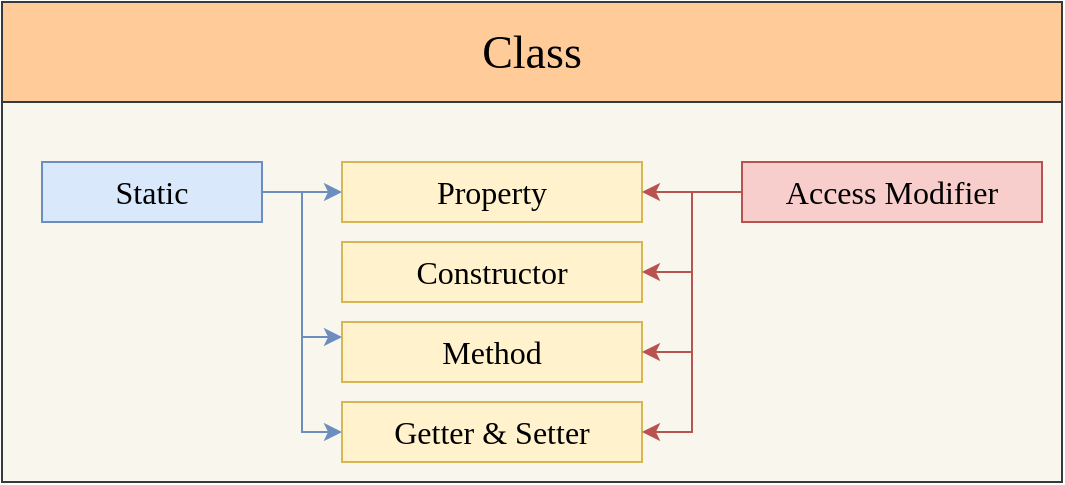 <mxfile version="13.0.1" type="device"><diagram id="_IdNzq4XBADQW4Tit1UG" name="Page-1"><mxGraphModel dx="1010" dy="579" grid="1" gridSize="10" guides="1" tooltips="1" connect="1" arrows="1" fold="1" page="1" pageScale="1" pageWidth="850" pageHeight="1100" math="0" shadow="0"><root><mxCell id="0"/><mxCell id="1" parent="0"/><mxCell id="mVa5JRRYqbBQaIJNvmye-1" value="" style="rounded=0;whiteSpace=wrap;html=1;fontFamily=Verdana;fontSize=16;fillColor=#f9f7ed;strokeColor=#36393d;" vertex="1" parent="1"><mxGeometry x="250" y="220" width="530" height="190" as="geometry"/></mxCell><mxCell id="mVa5JRRYqbBQaIJNvmye-2" value="Constructor" style="rounded=0;whiteSpace=wrap;html=1;fontFamily=Verdana;fontSize=16;fillColor=#fff2cc;strokeColor=#d6b656;" vertex="1" parent="1"><mxGeometry x="420" y="290" width="150" height="30" as="geometry"/></mxCell><mxCell id="mVa5JRRYqbBQaIJNvmye-3" value="&lt;font style=&quot;font-size: 23px&quot;&gt;Class&lt;/font&gt;" style="rounded=0;whiteSpace=wrap;html=1;fontFamily=Verdana;fontSize=16;fillColor=#ffcc99;strokeColor=#36393d;" vertex="1" parent="1"><mxGeometry x="250" y="170" width="530" height="50" as="geometry"/></mxCell><mxCell id="mVa5JRRYqbBQaIJNvmye-4" value="Property" style="rounded=0;whiteSpace=wrap;html=1;fontFamily=Verdana;fontSize=16;fillColor=#fff2cc;strokeColor=#d6b656;" vertex="1" parent="1"><mxGeometry x="420" y="250" width="150" height="30" as="geometry"/></mxCell><mxCell id="mVa5JRRYqbBQaIJNvmye-5" value="Method" style="rounded=0;whiteSpace=wrap;html=1;fontFamily=Verdana;fontSize=16;fillColor=#fff2cc;strokeColor=#d6b656;" vertex="1" parent="1"><mxGeometry x="420" y="330" width="150" height="30" as="geometry"/></mxCell><mxCell id="mVa5JRRYqbBQaIJNvmye-6" value="Getter &amp;amp; Setter" style="rounded=0;whiteSpace=wrap;html=1;fontFamily=Verdana;fontSize=16;fillColor=#fff2cc;strokeColor=#d6b656;" vertex="1" parent="1"><mxGeometry x="420" y="370" width="150" height="30" as="geometry"/></mxCell><mxCell id="mVa5JRRYqbBQaIJNvmye-7" style="edgeStyle=orthogonalEdgeStyle;rounded=0;orthogonalLoop=1;jettySize=auto;html=1;exitX=0;exitY=0.5;exitDx=0;exitDy=0;entryX=1;entryY=0.5;entryDx=0;entryDy=0;strokeWidth=1;fontFamily=Verdana;fontSize=16;fillColor=#f8cecc;strokeColor=#b85450;" edge="1" parent="1" source="mVa5JRRYqbBQaIJNvmye-11" target="mVa5JRRYqbBQaIJNvmye-4"><mxGeometry relative="1" as="geometry"/></mxCell><mxCell id="mVa5JRRYqbBQaIJNvmye-8" style="edgeStyle=orthogonalEdgeStyle;rounded=0;orthogonalLoop=1;jettySize=auto;html=1;exitX=0;exitY=0.5;exitDx=0;exitDy=0;entryX=1;entryY=0.5;entryDx=0;entryDy=0;strokeWidth=1;fontFamily=Verdana;fontSize=16;fillColor=#f8cecc;strokeColor=#b85450;" edge="1" parent="1" source="mVa5JRRYqbBQaIJNvmye-11" target="mVa5JRRYqbBQaIJNvmye-2"><mxGeometry relative="1" as="geometry"/></mxCell><mxCell id="mVa5JRRYqbBQaIJNvmye-9" style="edgeStyle=orthogonalEdgeStyle;rounded=0;orthogonalLoop=1;jettySize=auto;html=1;exitX=0;exitY=0.5;exitDx=0;exitDy=0;entryX=1;entryY=0.5;entryDx=0;entryDy=0;strokeWidth=1;fontFamily=Verdana;fontSize=16;fillColor=#f8cecc;strokeColor=#b85450;" edge="1" parent="1" source="mVa5JRRYqbBQaIJNvmye-11" target="mVa5JRRYqbBQaIJNvmye-5"><mxGeometry relative="1" as="geometry"/></mxCell><mxCell id="mVa5JRRYqbBQaIJNvmye-10" style="edgeStyle=orthogonalEdgeStyle;rounded=0;orthogonalLoop=1;jettySize=auto;html=1;exitX=0;exitY=0.5;exitDx=0;exitDy=0;entryX=1;entryY=0.5;entryDx=0;entryDy=0;strokeWidth=1;fontFamily=Verdana;fontSize=16;fillColor=#f8cecc;strokeColor=#b85450;" edge="1" parent="1" source="mVa5JRRYqbBQaIJNvmye-11" target="mVa5JRRYqbBQaIJNvmye-6"><mxGeometry relative="1" as="geometry"/></mxCell><mxCell id="mVa5JRRYqbBQaIJNvmye-11" value="Access Modifier" style="rounded=0;whiteSpace=wrap;html=1;fontFamily=Verdana;fontSize=16;fillColor=#f8cecc;strokeColor=#b85450;" vertex="1" parent="1"><mxGeometry x="620" y="250" width="150" height="30" as="geometry"/></mxCell><mxCell id="mVa5JRRYqbBQaIJNvmye-12" style="edgeStyle=orthogonalEdgeStyle;rounded=0;orthogonalLoop=1;jettySize=auto;html=1;exitX=1;exitY=0.5;exitDx=0;exitDy=0;strokeWidth=1;fontFamily=Verdana;fontSize=16;fillColor=#dae8fc;strokeColor=#6c8ebf;" edge="1" parent="1" source="mVa5JRRYqbBQaIJNvmye-15" target="mVa5JRRYqbBQaIJNvmye-4"><mxGeometry relative="1" as="geometry"/></mxCell><mxCell id="mVa5JRRYqbBQaIJNvmye-13" style="edgeStyle=orthogonalEdgeStyle;rounded=0;orthogonalLoop=1;jettySize=auto;html=1;exitX=1;exitY=0.5;exitDx=0;exitDy=0;entryX=0;entryY=0.25;entryDx=0;entryDy=0;strokeWidth=1;fontFamily=Verdana;fontSize=16;fillColor=#dae8fc;strokeColor=#6c8ebf;" edge="1" parent="1" source="mVa5JRRYqbBQaIJNvmye-15" target="mVa5JRRYqbBQaIJNvmye-5"><mxGeometry relative="1" as="geometry"/></mxCell><mxCell id="mVa5JRRYqbBQaIJNvmye-14" style="edgeStyle=orthogonalEdgeStyle;rounded=0;orthogonalLoop=1;jettySize=auto;html=1;exitX=1;exitY=0.5;exitDx=0;exitDy=0;entryX=0;entryY=0.5;entryDx=0;entryDy=0;strokeWidth=1;fontFamily=Verdana;fontSize=16;fillColor=#dae8fc;strokeColor=#6c8ebf;" edge="1" parent="1" source="mVa5JRRYqbBQaIJNvmye-15" target="mVa5JRRYqbBQaIJNvmye-6"><mxGeometry relative="1" as="geometry"/></mxCell><mxCell id="mVa5JRRYqbBQaIJNvmye-15" value="Static" style="rounded=0;whiteSpace=wrap;html=1;fontFamily=Verdana;fontSize=16;fillColor=#dae8fc;strokeColor=#6c8ebf;" vertex="1" parent="1"><mxGeometry x="270" y="250" width="110" height="30" as="geometry"/></mxCell></root></mxGraphModel></diagram></mxfile>